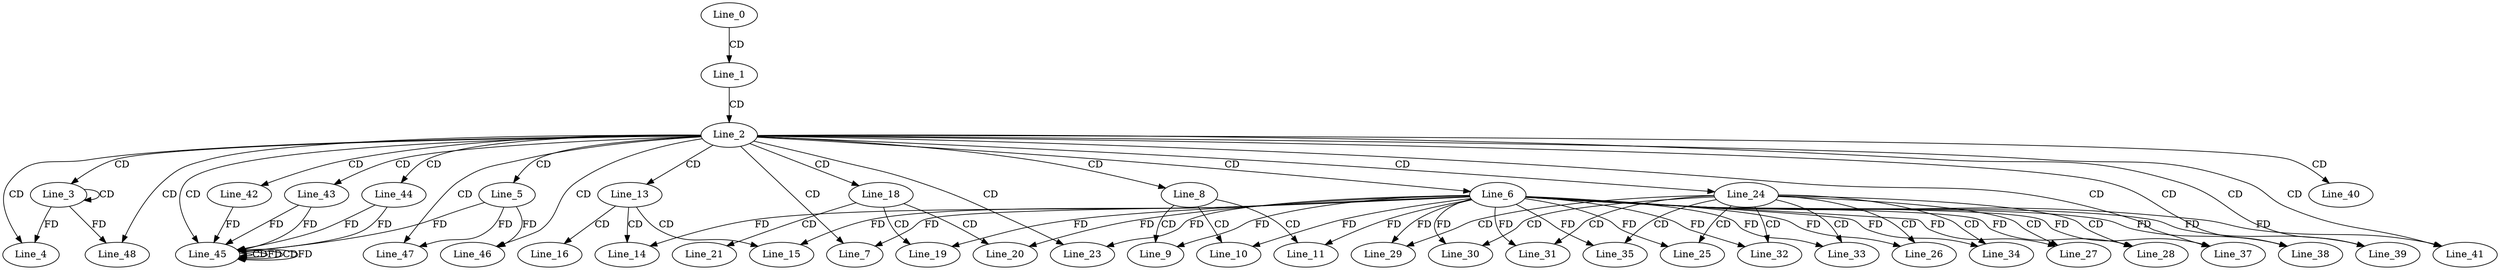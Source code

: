 digraph G {
  Line_0;
  Line_1;
  Line_2;
  Line_3;
  Line_3;
  Line_4;
  Line_5;
  Line_6;
  Line_7;
  Line_8;
  Line_9;
  Line_10;
  Line_11;
  Line_13;
  Line_14;
  Line_15;
  Line_16;
  Line_18;
  Line_19;
  Line_20;
  Line_21;
  Line_23;
  Line_24;
  Line_25;
  Line_26;
  Line_27;
  Line_28;
  Line_29;
  Line_30;
  Line_31;
  Line_32;
  Line_33;
  Line_34;
  Line_35;
  Line_37;
  Line_38;
  Line_39;
  Line_40;
  Line_41;
  Line_42;
  Line_43;
  Line_44;
  Line_45;
  Line_45;
  Line_45;
  Line_45;
  Line_46;
  Line_47;
  Line_48;
  Line_48;
  Line_0 -> Line_1 [ label="CD" ];
  Line_1 -> Line_2 [ label="CD" ];
  Line_2 -> Line_3 [ label="CD" ];
  Line_3 -> Line_3 [ label="CD" ];
  Line_2 -> Line_4 [ label="CD" ];
  Line_3 -> Line_4 [ label="FD" ];
  Line_2 -> Line_5 [ label="CD" ];
  Line_2 -> Line_6 [ label="CD" ];
  Line_2 -> Line_7 [ label="CD" ];
  Line_6 -> Line_7 [ label="FD" ];
  Line_2 -> Line_8 [ label="CD" ];
  Line_8 -> Line_9 [ label="CD" ];
  Line_6 -> Line_9 [ label="FD" ];
  Line_8 -> Line_10 [ label="CD" ];
  Line_6 -> Line_10 [ label="FD" ];
  Line_8 -> Line_11 [ label="CD" ];
  Line_6 -> Line_11 [ label="FD" ];
  Line_2 -> Line_13 [ label="CD" ];
  Line_13 -> Line_14 [ label="CD" ];
  Line_6 -> Line_14 [ label="FD" ];
  Line_13 -> Line_15 [ label="CD" ];
  Line_6 -> Line_15 [ label="FD" ];
  Line_13 -> Line_16 [ label="CD" ];
  Line_2 -> Line_18 [ label="CD" ];
  Line_18 -> Line_19 [ label="CD" ];
  Line_6 -> Line_19 [ label="FD" ];
  Line_18 -> Line_20 [ label="CD" ];
  Line_6 -> Line_20 [ label="FD" ];
  Line_18 -> Line_21 [ label="CD" ];
  Line_2 -> Line_23 [ label="CD" ];
  Line_6 -> Line_23 [ label="FD" ];
  Line_2 -> Line_24 [ label="CD" ];
  Line_24 -> Line_25 [ label="CD" ];
  Line_6 -> Line_25 [ label="FD" ];
  Line_24 -> Line_26 [ label="CD" ];
  Line_6 -> Line_26 [ label="FD" ];
  Line_24 -> Line_27 [ label="CD" ];
  Line_6 -> Line_27 [ label="FD" ];
  Line_24 -> Line_28 [ label="CD" ];
  Line_6 -> Line_28 [ label="FD" ];
  Line_24 -> Line_29 [ label="CD" ];
  Line_6 -> Line_29 [ label="FD" ];
  Line_24 -> Line_30 [ label="CD" ];
  Line_6 -> Line_30 [ label="FD" ];
  Line_24 -> Line_31 [ label="CD" ];
  Line_6 -> Line_31 [ label="FD" ];
  Line_24 -> Line_32 [ label="CD" ];
  Line_6 -> Line_32 [ label="FD" ];
  Line_24 -> Line_33 [ label="CD" ];
  Line_6 -> Line_33 [ label="FD" ];
  Line_24 -> Line_34 [ label="CD" ];
  Line_6 -> Line_34 [ label="FD" ];
  Line_24 -> Line_35 [ label="CD" ];
  Line_6 -> Line_35 [ label="FD" ];
  Line_2 -> Line_37 [ label="CD" ];
  Line_6 -> Line_37 [ label="FD" ];
  Line_2 -> Line_38 [ label="CD" ];
  Line_6 -> Line_38 [ label="FD" ];
  Line_2 -> Line_39 [ label="CD" ];
  Line_6 -> Line_39 [ label="FD" ];
  Line_2 -> Line_40 [ label="CD" ];
  Line_2 -> Line_41 [ label="CD" ];
  Line_6 -> Line_41 [ label="FD" ];
  Line_2 -> Line_42 [ label="CD" ];
  Line_2 -> Line_43 [ label="CD" ];
  Line_2 -> Line_44 [ label="CD" ];
  Line_2 -> Line_45 [ label="CD" ];
  Line_45 -> Line_45 [ label="CD" ];
  Line_45 -> Line_45 [ label="FD" ];
  Line_44 -> Line_45 [ label="FD" ];
  Line_42 -> Line_45 [ label="FD" ];
  Line_43 -> Line_45 [ label="FD" ];
  Line_45 -> Line_45 [ label="CD" ];
  Line_5 -> Line_45 [ label="FD" ];
  Line_43 -> Line_45 [ label="FD" ];
  Line_45 -> Line_45 [ label="FD" ];
  Line_44 -> Line_45 [ label="FD" ];
  Line_2 -> Line_46 [ label="CD" ];
  Line_5 -> Line_46 [ label="FD" ];
  Line_2 -> Line_47 [ label="CD" ];
  Line_5 -> Line_47 [ label="FD" ];
  Line_2 -> Line_48 [ label="CD" ];
  Line_3 -> Line_48 [ label="FD" ];
}
